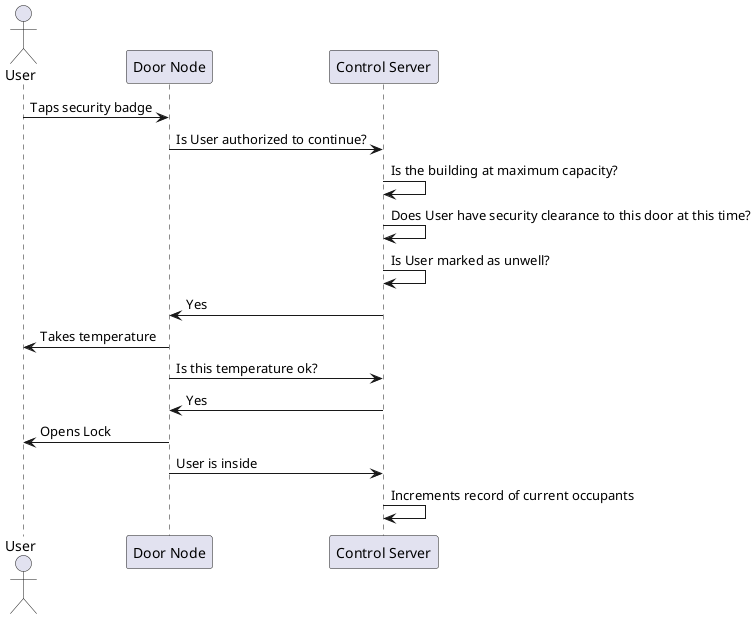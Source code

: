 @startuml

actor User
participant "Door Node" as hrpi
participant "Control Server" as Server

User -> hrpi : Taps security badge
hrpi -> Server : Is User authorized to continue?

Server -> Server : Is the building at maximum capacity?
Server -> Server : Does User have security clearance to this door at this time?
Server -> Server : Is User marked as unwell?

Server -> hrpi : Yes
hrpi -> User : Takes temperature
hrpi -> Server : Is this temperature ok?
Server -> hrpi : Yes
hrpi -> User : Opens Lock
hrpi -> Server : User is inside

Server -> Server : Increments record of current occupants



@enduml
